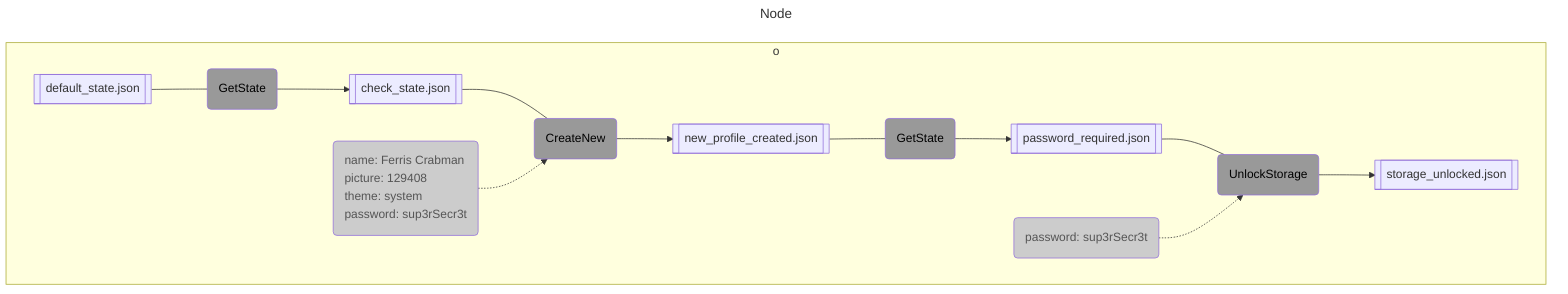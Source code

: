 ---
title: Node
---
flowchart LR
    classDef action fill:#999,color:#000;
    GetState1:::action
    GetState2:::action
    CreateNew(CreateNew):::action
    UnlockStorage(UnlockStorage):::action

    classDef payload fill:#CCC,color:#555,text-align:left;
    P1("`name: Ferris Crabman
        picture: 129408
        theme: system
        password: sup3rSecr3t
    `"):::payload
    P2("`password: sup3rSecr3t`"):::payload

    subgraph o
    direction LR
        Initial[[default_state.json]] --- GetState1(GetState) --> B[[check_state.json]]
        B --- CreateNew --> C[[new_profile_created.json]]
        P1 -.-> CreateNew
        C --- GetState2(GetState) --> D[[password_required.json]]
        D --- UnlockStorage --> E[[storage_unlocked.json]]
        P2 -.-> UnlockStorage
    end